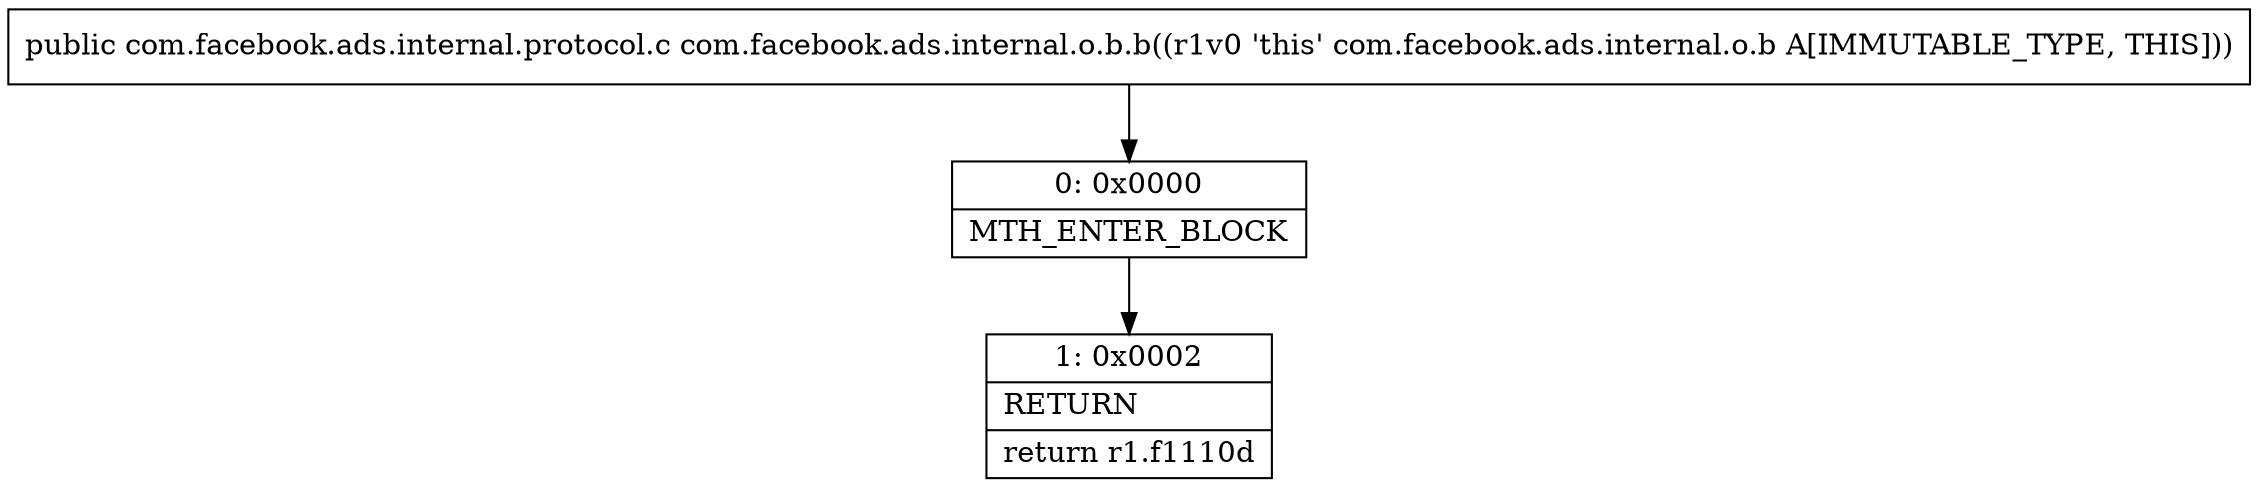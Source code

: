 digraph "CFG forcom.facebook.ads.internal.o.b.b()Lcom\/facebook\/ads\/internal\/protocol\/c;" {
Node_0 [shape=record,label="{0\:\ 0x0000|MTH_ENTER_BLOCK\l}"];
Node_1 [shape=record,label="{1\:\ 0x0002|RETURN\l|return r1.f1110d\l}"];
MethodNode[shape=record,label="{public com.facebook.ads.internal.protocol.c com.facebook.ads.internal.o.b.b((r1v0 'this' com.facebook.ads.internal.o.b A[IMMUTABLE_TYPE, THIS])) }"];
MethodNode -> Node_0;
Node_0 -> Node_1;
}

